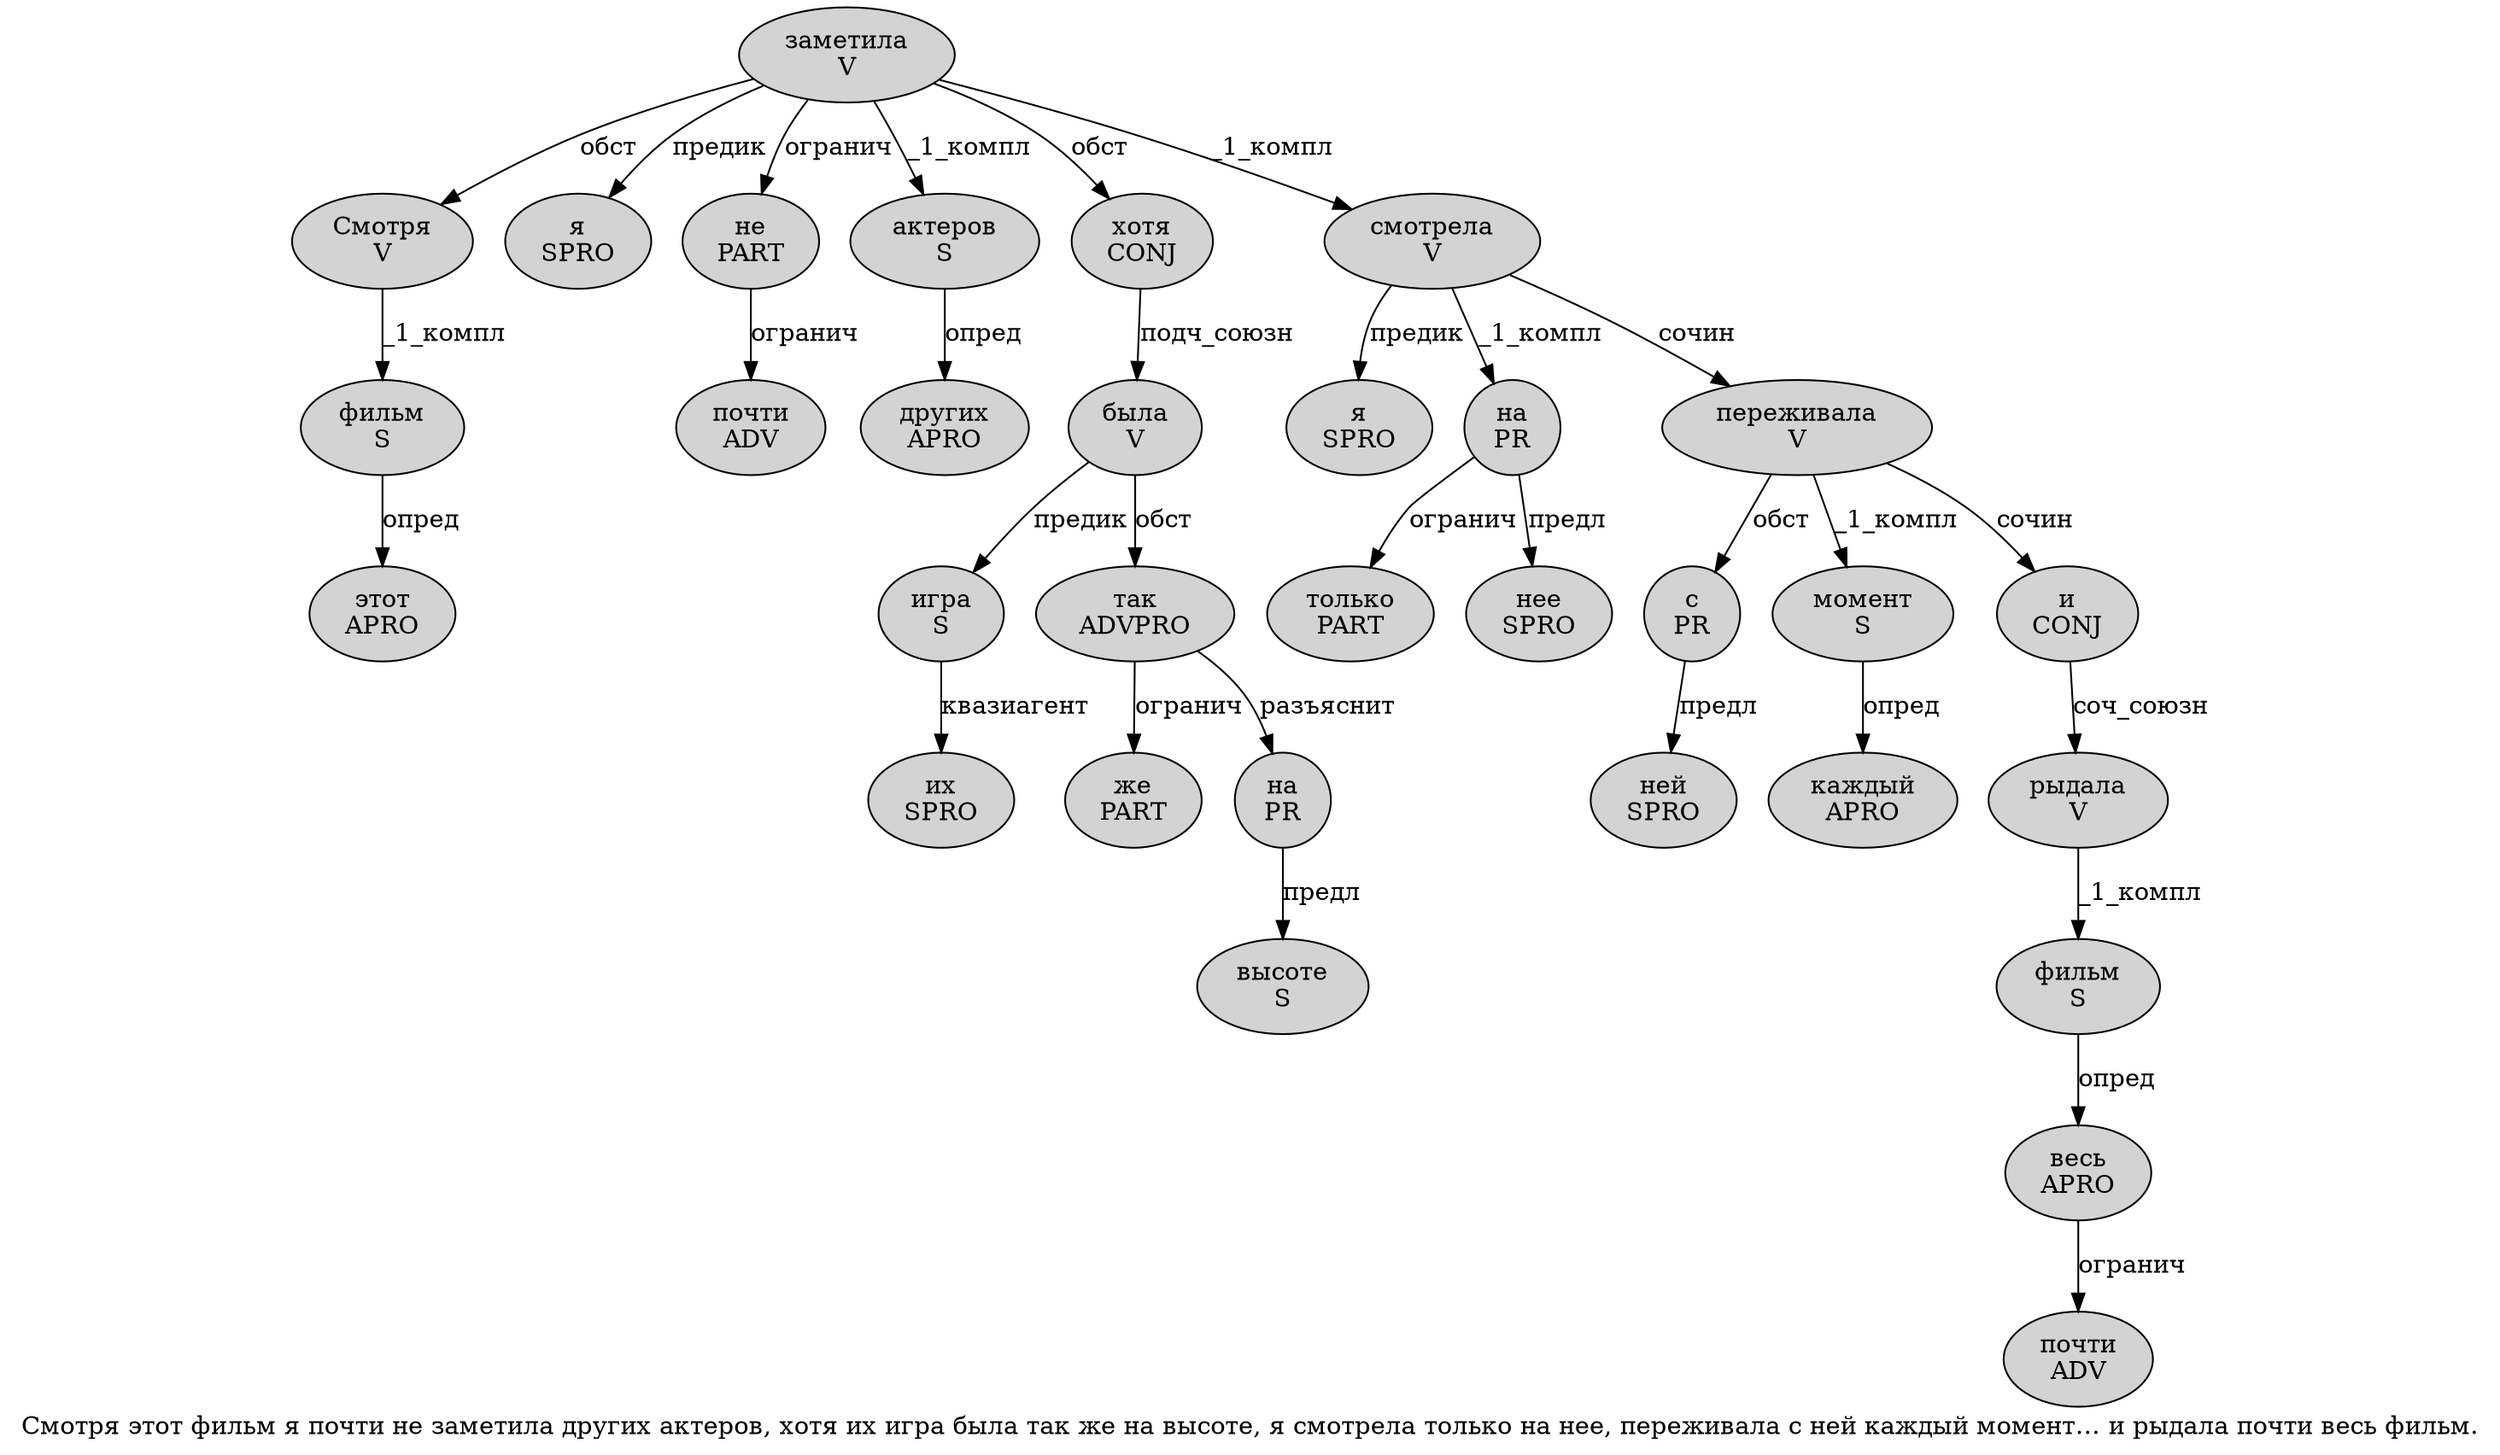 digraph SENTENCE_1887 {
	graph [label="Смотря этот фильм я почти не заметила других актеров, хотя их игра была так же на высоте, я смотрела только на нее, переживала с ней каждый момент… и рыдала почти весь фильм."]
	node [style=filled]
		0 [label="Смотря
V" color="" fillcolor=lightgray penwidth=1 shape=ellipse]
		1 [label="этот
APRO" color="" fillcolor=lightgray penwidth=1 shape=ellipse]
		2 [label="фильм
S" color="" fillcolor=lightgray penwidth=1 shape=ellipse]
		3 [label="я
SPRO" color="" fillcolor=lightgray penwidth=1 shape=ellipse]
		4 [label="почти
ADV" color="" fillcolor=lightgray penwidth=1 shape=ellipse]
		5 [label="не
PART" color="" fillcolor=lightgray penwidth=1 shape=ellipse]
		6 [label="заметила
V" color="" fillcolor=lightgray penwidth=1 shape=ellipse]
		7 [label="других
APRO" color="" fillcolor=lightgray penwidth=1 shape=ellipse]
		8 [label="актеров
S" color="" fillcolor=lightgray penwidth=1 shape=ellipse]
		10 [label="хотя
CONJ" color="" fillcolor=lightgray penwidth=1 shape=ellipse]
		11 [label="их
SPRO" color="" fillcolor=lightgray penwidth=1 shape=ellipse]
		12 [label="игра
S" color="" fillcolor=lightgray penwidth=1 shape=ellipse]
		13 [label="была
V" color="" fillcolor=lightgray penwidth=1 shape=ellipse]
		14 [label="так
ADVPRO" color="" fillcolor=lightgray penwidth=1 shape=ellipse]
		15 [label="же
PART" color="" fillcolor=lightgray penwidth=1 shape=ellipse]
		16 [label="на
PR" color="" fillcolor=lightgray penwidth=1 shape=ellipse]
		17 [label="высоте
S" color="" fillcolor=lightgray penwidth=1 shape=ellipse]
		19 [label="я
SPRO" color="" fillcolor=lightgray penwidth=1 shape=ellipse]
		20 [label="смотрела
V" color="" fillcolor=lightgray penwidth=1 shape=ellipse]
		21 [label="только
PART" color="" fillcolor=lightgray penwidth=1 shape=ellipse]
		22 [label="на
PR" color="" fillcolor=lightgray penwidth=1 shape=ellipse]
		23 [label="нее
SPRO" color="" fillcolor=lightgray penwidth=1 shape=ellipse]
		25 [label="переживала
V" color="" fillcolor=lightgray penwidth=1 shape=ellipse]
		26 [label="с
PR" color="" fillcolor=lightgray penwidth=1 shape=ellipse]
		27 [label="ней
SPRO" color="" fillcolor=lightgray penwidth=1 shape=ellipse]
		28 [label="каждый
APRO" color="" fillcolor=lightgray penwidth=1 shape=ellipse]
		29 [label="момент
S" color="" fillcolor=lightgray penwidth=1 shape=ellipse]
		31 [label="и
CONJ" color="" fillcolor=lightgray penwidth=1 shape=ellipse]
		32 [label="рыдала
V" color="" fillcolor=lightgray penwidth=1 shape=ellipse]
		33 [label="почти
ADV" color="" fillcolor=lightgray penwidth=1 shape=ellipse]
		34 [label="весь
APRO" color="" fillcolor=lightgray penwidth=1 shape=ellipse]
		35 [label="фильм
S" color="" fillcolor=lightgray penwidth=1 shape=ellipse]
			31 -> 32 [label="соч_союзн"]
			14 -> 15 [label="огранич"]
			14 -> 16 [label="разъяснит"]
			32 -> 35 [label="_1_компл"]
			12 -> 11 [label="квазиагент"]
			22 -> 21 [label="огранич"]
			22 -> 23 [label="предл"]
			2 -> 1 [label="опред"]
			25 -> 26 [label="обст"]
			25 -> 29 [label="_1_компл"]
			25 -> 31 [label="сочин"]
			34 -> 33 [label="огранич"]
			5 -> 4 [label="огранич"]
			6 -> 0 [label="обст"]
			6 -> 3 [label="предик"]
			6 -> 5 [label="огранич"]
			6 -> 8 [label="_1_компл"]
			6 -> 10 [label="обст"]
			6 -> 20 [label="_1_компл"]
			0 -> 2 [label="_1_компл"]
			20 -> 19 [label="предик"]
			20 -> 22 [label="_1_компл"]
			20 -> 25 [label="сочин"]
			35 -> 34 [label="опред"]
			10 -> 13 [label="подч_союзн"]
			29 -> 28 [label="опред"]
			8 -> 7 [label="опред"]
			13 -> 12 [label="предик"]
			13 -> 14 [label="обст"]
			26 -> 27 [label="предл"]
			16 -> 17 [label="предл"]
}